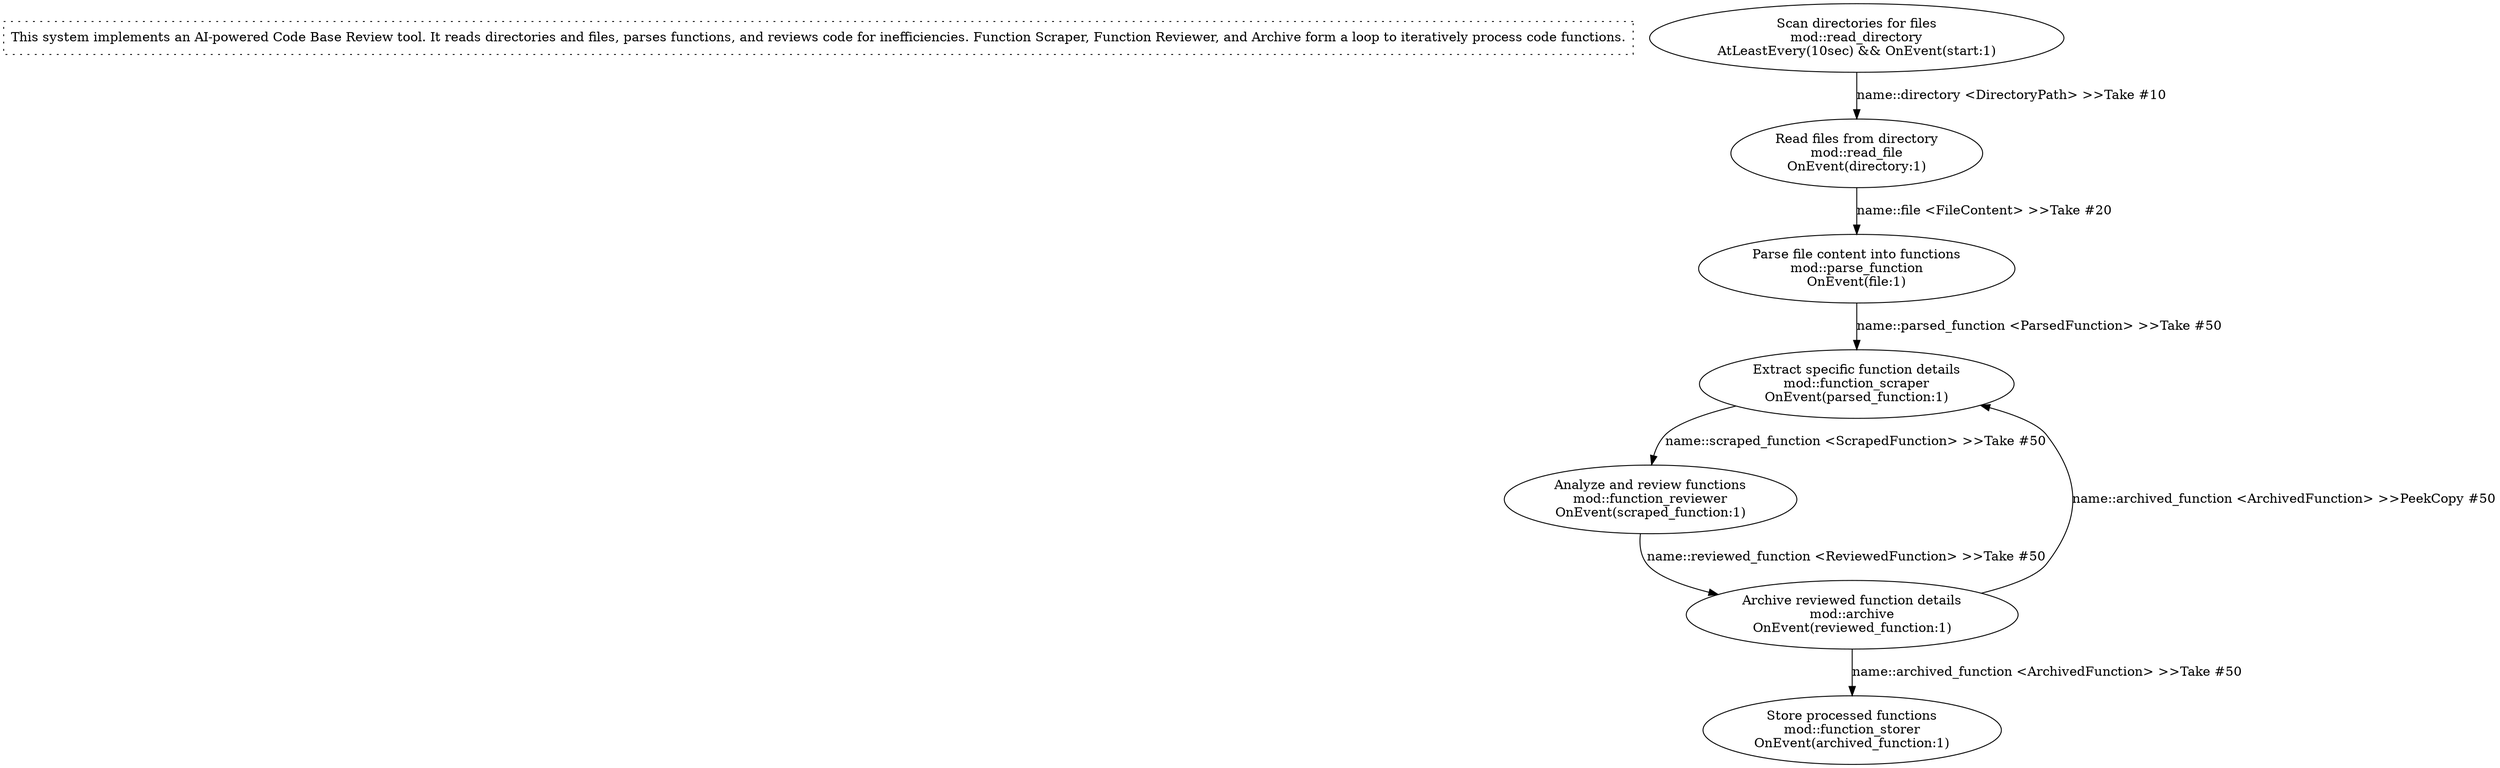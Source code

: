 digraph AICodeReview {
    __Context [label="This system implements an AI-powered Code Base Review tool. It reads directories and files, parses functions, and reviews code for inefficiencies. Function Scraper, Function Reviewer, and Archive form a loop to iteratively process code functions." shape=box style=dotted];

    ReadDirectory [label="Scan directories for files\nmod::read_directory\nAtLeastEvery(10sec) && OnEvent(start:1)"];
    ReadFile [label="Read files from directory\nmod::read_file\nOnEvent(directory:1)"];
    ParseFunction [label="Parse file content into functions\nmod::parse_function\nOnEvent(file:1)"];
    FunctionScraper [label="Extract specific function details\nmod::function_scraper\nOnEvent(parsed_function:1)"];
    FunctionReviewer [label="Analyze and review functions\nmod::function_reviewer\nOnEvent(scraped_function:1)"];
    Archive [label="Archive reviewed function details\nmod::archive\nOnEvent(reviewed_function:1)"];
    FunctionStorer [label="Store processed functions\nmod::function_storer\nOnEvent(archived_function:1)"];

    ReadDirectory -> ReadFile [label="name::directory <DirectoryPath> >>Take #10"];
    ReadFile -> ParseFunction [label="name::file <FileContent> >>Take #20"];
    ParseFunction -> FunctionScraper [label="name::parsed_function <ParsedFunction> >>Take #50"];
    FunctionScraper -> FunctionReviewer [label="name::scraped_function <ScrapedFunction> >>Take #50"];
    FunctionReviewer -> Archive [label="name::reviewed_function <ReviewedFunction> >>Take #50"];
    Archive -> FunctionScraper [label="name::archived_function <ArchivedFunction> >>PeekCopy #50"];
    Archive -> FunctionStorer [label="name::archived_function <ArchivedFunction> >>Take #50"];
}

